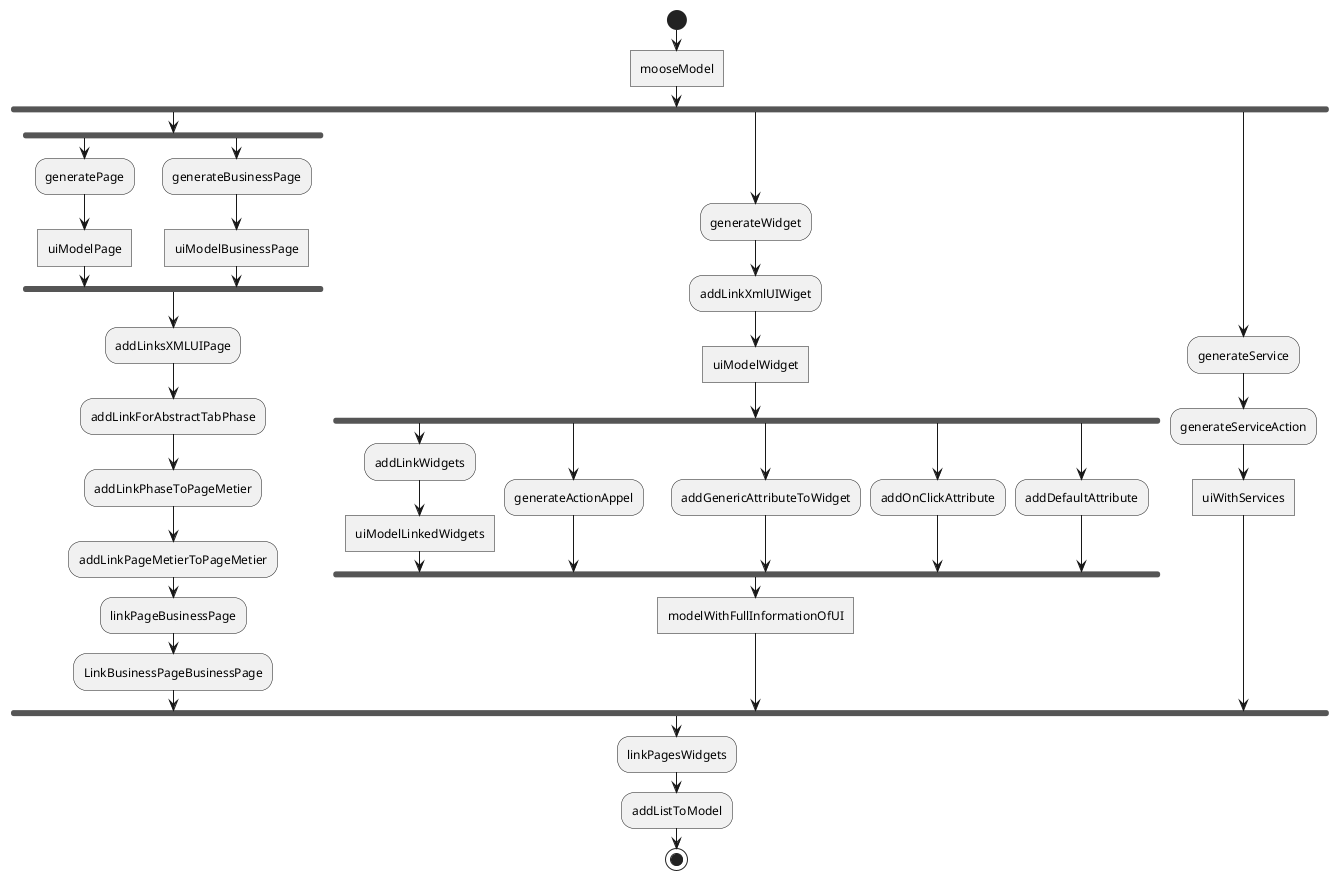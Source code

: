 @startuml
| UI |
start
:mooseModel]
fork
    fork 
        :generatePage;
        :uiModelPage]
    fork again
        :generateBusinessPage;
        :uiModelBusinessPage]
    fork end
:addLinksXMLUIPage;
:addLinkForAbstractTabPhase;
:addLinkPhaseToPageMetier;
:addLinkPageMetierToPageMetier;
:linkPageBusinessPage;
:LinkBusinessPageBusinessPage;
fork again
    :generateWidget;
    :addLinkXmlUIWiget;
    :uiModelWidget]
    fork
        :addLinkWidgets;
        :uiModelLinkedWidgets]
    fork again
        :generateActionAppel;
    fork again
        :addGenericAttributeToWidget;
    fork again
        :addOnClickAttribute;
    fork again
        :addDefaultAttribute;
    end fork
    :modelWithFullInformationOfUI]
fork again
    :generateService;
    :generateServiceAction;
    :uiWithServices]
end fork
:linkPagesWidgets;
:addListToModel;
stop
@enduml

